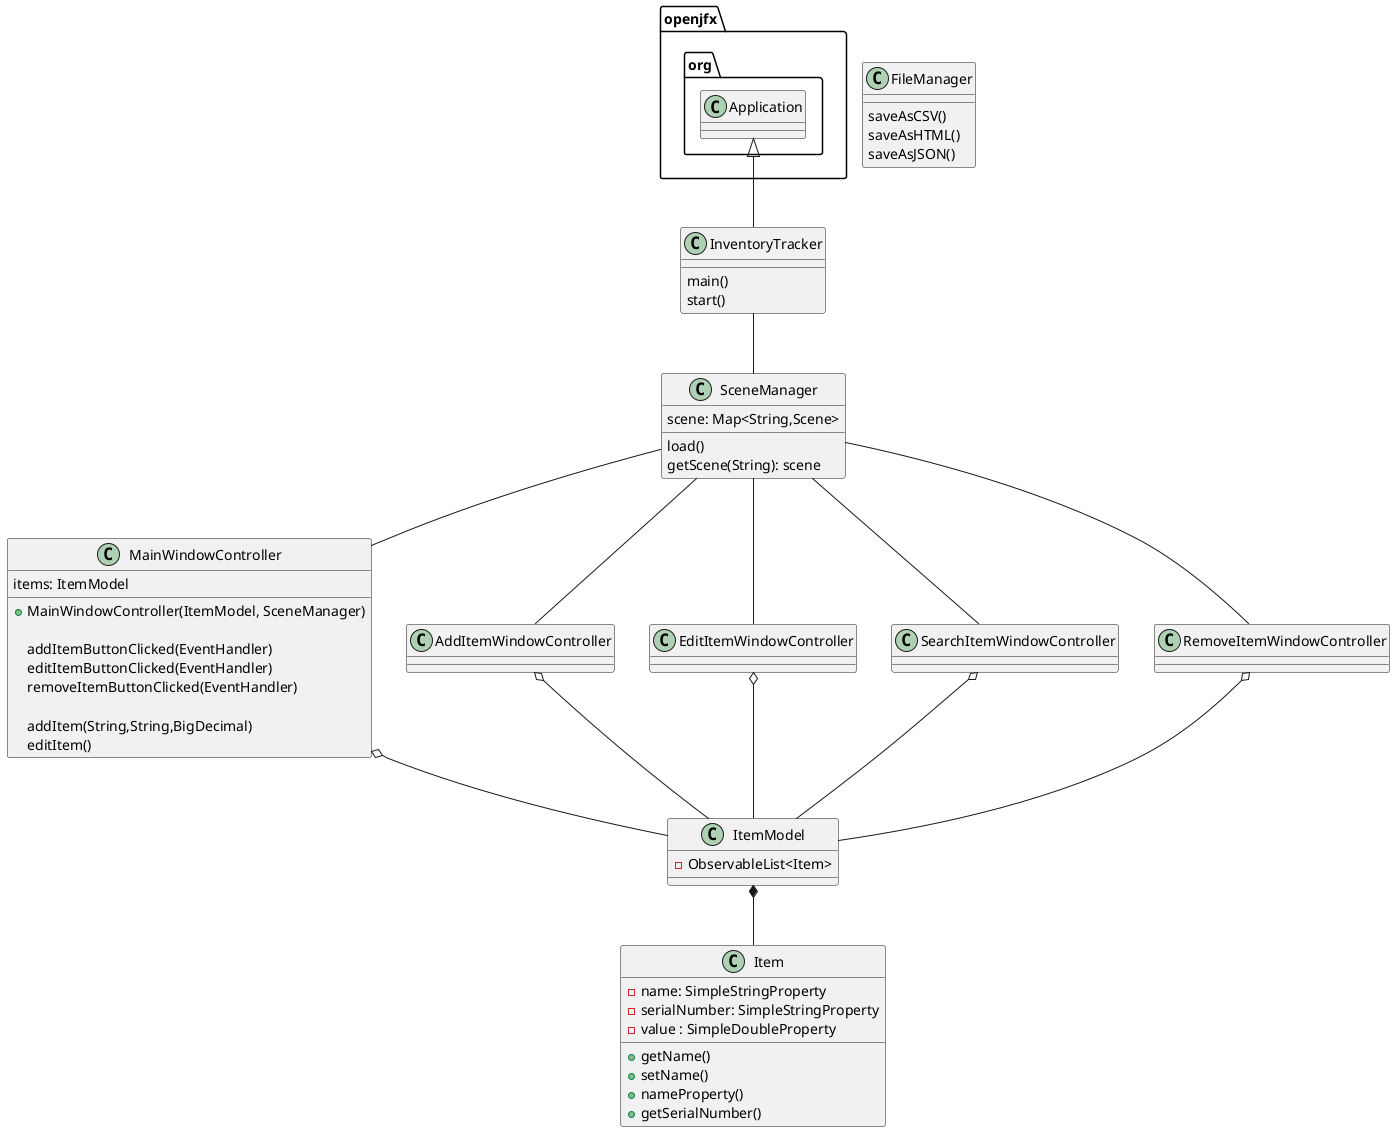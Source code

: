 @startuml
'https://plantuml.com/class-diagram
class InventoryTracker{
    main()
    start()
}
class SceneManager{
    scene: Map<String,Scene>

    load()
    getScene(String): scene
}
class MainWindowController{
    items: ItemModel
    +MainWindowController(ItemModel, SceneManager)

    addItemButtonClicked(EventHandler)
    editItemButtonClicked(EventHandler)
    removeItemButtonClicked(EventHandler)

    addItem(String,String,BigDecimal)
    editItem()


}
class AddItemWindowController{

}
class EditItemWindowController{
}
class SearchItemWindowController{
}
class SearchItemWindowController{
}
class RemoveItemWindowController{
}
class ItemModel{
    - ObservableList<Item>
}
class Item{
    -name: SimpleStringProperty
    - serialNumber: SimpleStringProperty
    - value : SimpleDoubleProperty

    +getName()
    +setName()
    +nameProperty()
    +getSerialNumber()
}
class FileManager{
    saveAsCSV()
    saveAsHTML()
    saveAsJSON()
}
openjfx.org.Application <|-- InventoryTracker
InventoryTracker -- SceneManager
SceneManager -- MainWindowController
SceneManager -- AddItemWindowController
SceneManager -- EditItemWindowController
SceneManager -- SearchItemWindowController
SceneManager -- RemoveItemWindowController
MainWindowController o-- ItemModel
AddItemWindowController o-- ItemModel
EditItemWindowController  o-- ItemModel
SearchItemWindowController o-- ItemModel
RemoveItemWindowController o-- ItemModel
ItemModel *-- Item
@enduml